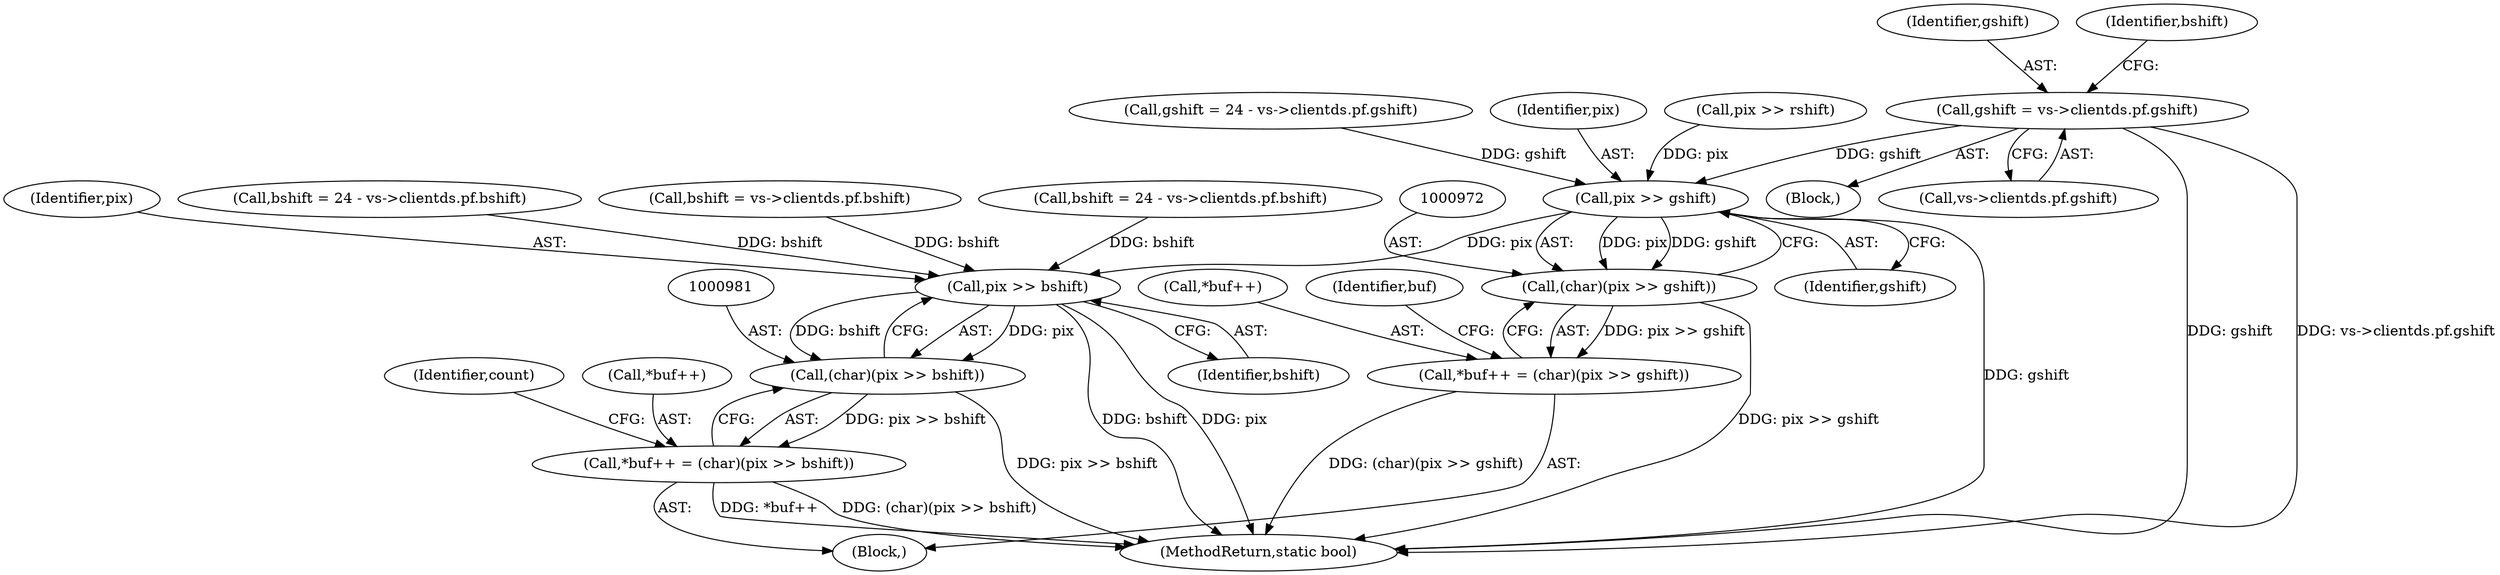 digraph "0_qemu_9f64916da20eea67121d544698676295bbb105a7_0@pointer" {
"1000873" [label="(Call,gshift = vs->clientds.pf.gshift)"];
"1000973" [label="(Call,pix >> gshift)"];
"1000971" [label="(Call,(char)(pix >> gshift))"];
"1000967" [label="(Call,*buf++ = (char)(pix >> gshift))"];
"1000982" [label="(Call,pix >> bshift)"];
"1000980" [label="(Call,(char)(pix >> bshift))"];
"1000976" [label="(Call,*buf++ = (char)(pix >> bshift))"];
"1000904" [label="(Call,gshift = 24 - vs->clientds.pf.gshift)"];
"1000985" [label="(MethodReturn,static bool)"];
"1000983" [label="(Identifier,pix)"];
"1000915" [label="(Call,bshift = 24 - vs->clientds.pf.bshift)"];
"1000863" [label="(Block,)"];
"1000968" [label="(Call,*buf++)"];
"1000874" [label="(Identifier,gshift)"];
"1000967" [label="(Call,*buf++ = (char)(pix >> gshift))"];
"1000882" [label="(Call,bshift = vs->clientds.pf.bshift)"];
"1000976" [label="(Call,*buf++ = (char)(pix >> bshift))"];
"1000974" [label="(Identifier,pix)"];
"1000973" [label="(Call,pix >> gshift)"];
"1000952" [label="(Block,)"];
"1000951" [label="(Identifier,count)"];
"1000975" [label="(Identifier,gshift)"];
"1000984" [label="(Identifier,bshift)"];
"1000980" [label="(Call,(char)(pix >> bshift))"];
"1000979" [label="(Identifier,buf)"];
"1000873" [label="(Call,gshift = vs->clientds.pf.gshift)"];
"1000964" [label="(Call,pix >> rshift)"];
"1000971" [label="(Call,(char)(pix >> gshift))"];
"1000875" [label="(Call,vs->clientds.pf.gshift)"];
"1000929" [label="(Call,bshift = 24 - vs->clientds.pf.bshift)"];
"1000977" [label="(Call,*buf++)"];
"1000883" [label="(Identifier,bshift)"];
"1000982" [label="(Call,pix >> bshift)"];
"1000873" -> "1000863"  [label="AST: "];
"1000873" -> "1000875"  [label="CFG: "];
"1000874" -> "1000873"  [label="AST: "];
"1000875" -> "1000873"  [label="AST: "];
"1000883" -> "1000873"  [label="CFG: "];
"1000873" -> "1000985"  [label="DDG: gshift"];
"1000873" -> "1000985"  [label="DDG: vs->clientds.pf.gshift"];
"1000873" -> "1000973"  [label="DDG: gshift"];
"1000973" -> "1000971"  [label="AST: "];
"1000973" -> "1000975"  [label="CFG: "];
"1000974" -> "1000973"  [label="AST: "];
"1000975" -> "1000973"  [label="AST: "];
"1000971" -> "1000973"  [label="CFG: "];
"1000973" -> "1000985"  [label="DDG: gshift"];
"1000973" -> "1000971"  [label="DDG: pix"];
"1000973" -> "1000971"  [label="DDG: gshift"];
"1000964" -> "1000973"  [label="DDG: pix"];
"1000904" -> "1000973"  [label="DDG: gshift"];
"1000973" -> "1000982"  [label="DDG: pix"];
"1000971" -> "1000967"  [label="AST: "];
"1000972" -> "1000971"  [label="AST: "];
"1000967" -> "1000971"  [label="CFG: "];
"1000971" -> "1000985"  [label="DDG: pix >> gshift"];
"1000971" -> "1000967"  [label="DDG: pix >> gshift"];
"1000967" -> "1000952"  [label="AST: "];
"1000968" -> "1000967"  [label="AST: "];
"1000979" -> "1000967"  [label="CFG: "];
"1000967" -> "1000985"  [label="DDG: (char)(pix >> gshift)"];
"1000982" -> "1000980"  [label="AST: "];
"1000982" -> "1000984"  [label="CFG: "];
"1000983" -> "1000982"  [label="AST: "];
"1000984" -> "1000982"  [label="AST: "];
"1000980" -> "1000982"  [label="CFG: "];
"1000982" -> "1000985"  [label="DDG: bshift"];
"1000982" -> "1000985"  [label="DDG: pix"];
"1000982" -> "1000980"  [label="DDG: pix"];
"1000982" -> "1000980"  [label="DDG: bshift"];
"1000882" -> "1000982"  [label="DDG: bshift"];
"1000915" -> "1000982"  [label="DDG: bshift"];
"1000929" -> "1000982"  [label="DDG: bshift"];
"1000980" -> "1000976"  [label="AST: "];
"1000981" -> "1000980"  [label="AST: "];
"1000976" -> "1000980"  [label="CFG: "];
"1000980" -> "1000985"  [label="DDG: pix >> bshift"];
"1000980" -> "1000976"  [label="DDG: pix >> bshift"];
"1000976" -> "1000952"  [label="AST: "];
"1000977" -> "1000976"  [label="AST: "];
"1000951" -> "1000976"  [label="CFG: "];
"1000976" -> "1000985"  [label="DDG: *buf++"];
"1000976" -> "1000985"  [label="DDG: (char)(pix >> bshift)"];
}
